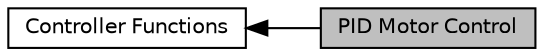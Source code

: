 digraph "PID Motor Control"
{
  edge [fontname="Helvetica",fontsize="10",labelfontname="Helvetica",labelfontsize="10"];
  node [fontname="Helvetica",fontsize="10",shape=box];
  rankdir=LR;
  Node2 [label="Controller Functions",height=0.2,width=0.4,color="black", fillcolor="white", style="filled",URL="$group__group_controller.html",tooltip=" "];
  Node1 [label="PID Motor Control",height=0.2,width=0.4,color="black", fillcolor="grey75", style="filled", fontcolor="black",tooltip=" "];
  Node2->Node1 [shape=plaintext, dir="back", style="solid"];
}
